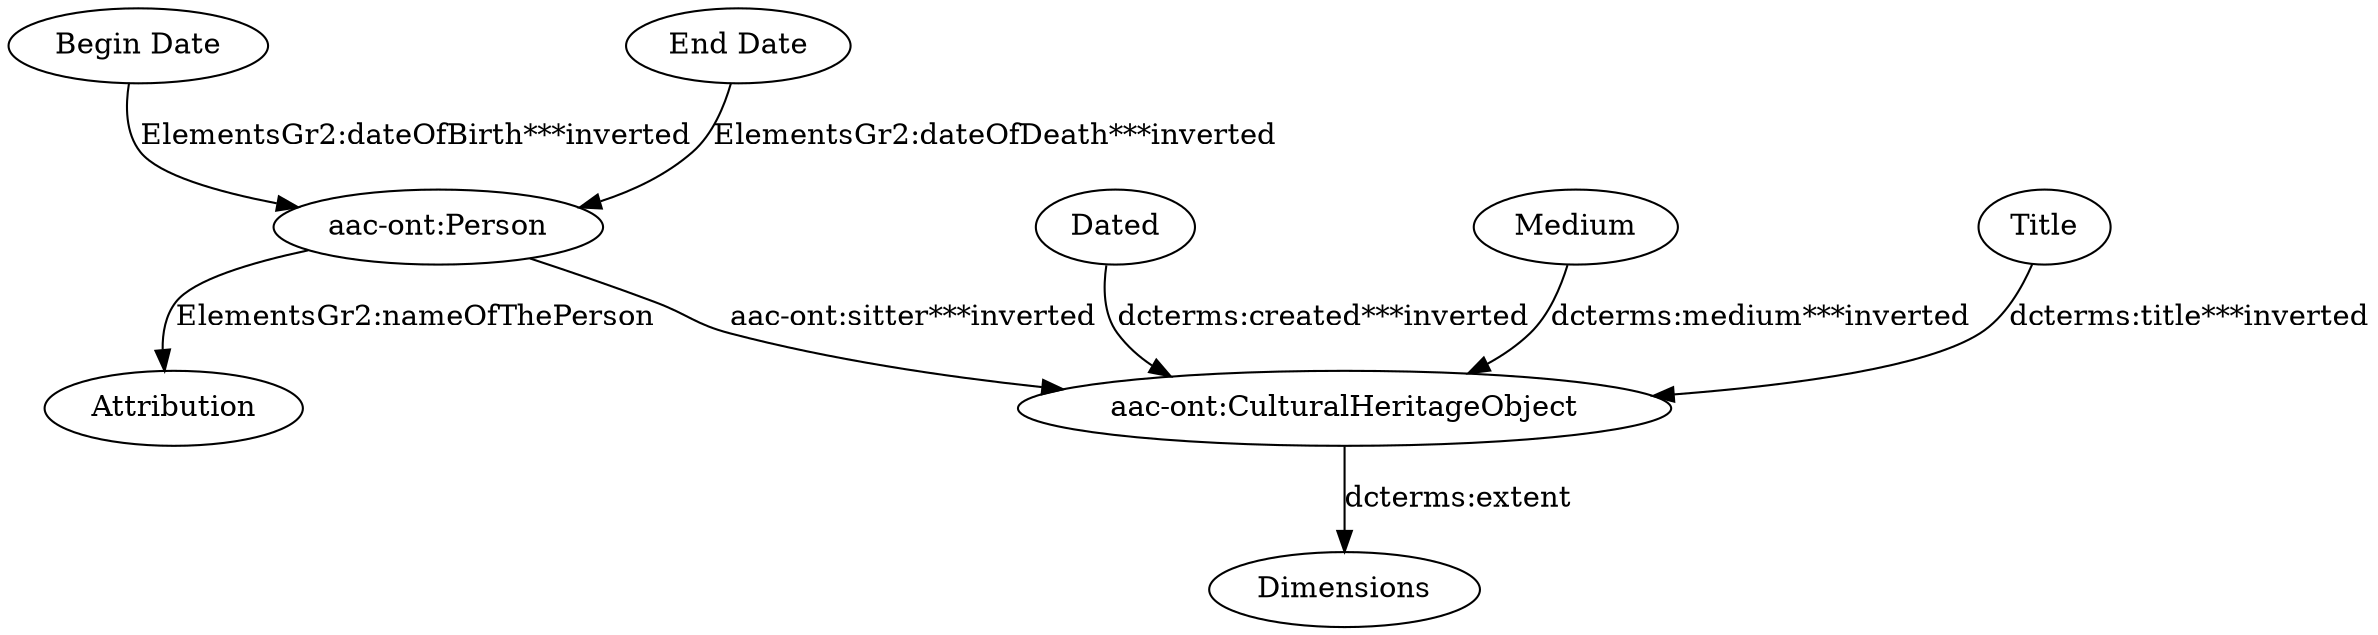 digraph {
  "Begin Date" [type=attribute_name,label="Begin Date"]
  "aac-ont:Person1" [type=class_uri,label="aac-ont:Person"]
  Dated [type=attribute_name,label=Dated]
  "aac-ont:CulturalHeritageObject1" [type=class_uri,label="aac-ont:CulturalHeritageObject"]
  "End Date" [type=attribute_name,label="End Date"]
  Medium [type=attribute_name,label=Medium]
  Title [type=attribute_name,label=Title]
  Dimensions [type=attribute_name,label=Dimensions]
  Attribution [type=attribute_name,label=Attribution]
  "Begin Date" -> "aac-ont:Person1" [type=st_property_uri,label="ElementsGr2:dateOfBirth***inverted",weight=1]
  Dated -> "aac-ont:CulturalHeritageObject1" [type=st_property_uri,label="dcterms:created***inverted",weight=1]
  "End Date" -> "aac-ont:Person1" [type=st_property_uri,label="ElementsGr2:dateOfDeath***inverted",weight=1]
  Medium -> "aac-ont:CulturalHeritageObject1" [type=st_property_uri,label="dcterms:medium***inverted",weight=1]
  Title -> "aac-ont:CulturalHeritageObject1" [type=st_property_uri,label="dcterms:title***inverted",weight=1]
  "aac-ont:CulturalHeritageObject1" -> Dimensions [label="dcterms:extent",type=st_property_uri]
  "aac-ont:Person1" -> Attribution [label="ElementsGr2:nameOfThePerson",type=st_property_uri]
  "aac-ont:Person1" -> "aac-ont:CulturalHeritageObject1" [type=direct_property_uri,label="aac-ont:sitter***inverted",weight=1]
}
